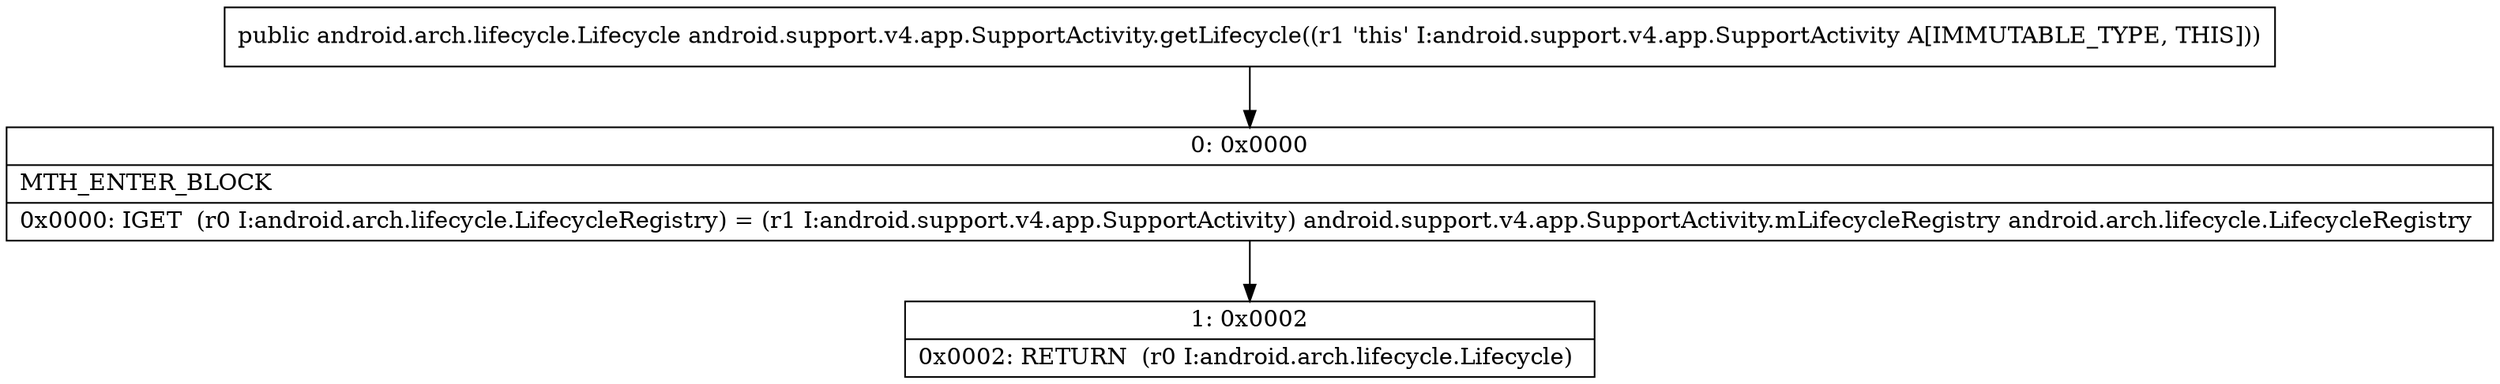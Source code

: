 digraph "CFG forandroid.support.v4.app.SupportActivity.getLifecycle()Landroid\/arch\/lifecycle\/Lifecycle;" {
Node_0 [shape=record,label="{0\:\ 0x0000|MTH_ENTER_BLOCK\l|0x0000: IGET  (r0 I:android.arch.lifecycle.LifecycleRegistry) = (r1 I:android.support.v4.app.SupportActivity) android.support.v4.app.SupportActivity.mLifecycleRegistry android.arch.lifecycle.LifecycleRegistry \l}"];
Node_1 [shape=record,label="{1\:\ 0x0002|0x0002: RETURN  (r0 I:android.arch.lifecycle.Lifecycle) \l}"];
MethodNode[shape=record,label="{public android.arch.lifecycle.Lifecycle android.support.v4.app.SupportActivity.getLifecycle((r1 'this' I:android.support.v4.app.SupportActivity A[IMMUTABLE_TYPE, THIS])) }"];
MethodNode -> Node_0;
Node_0 -> Node_1;
}

